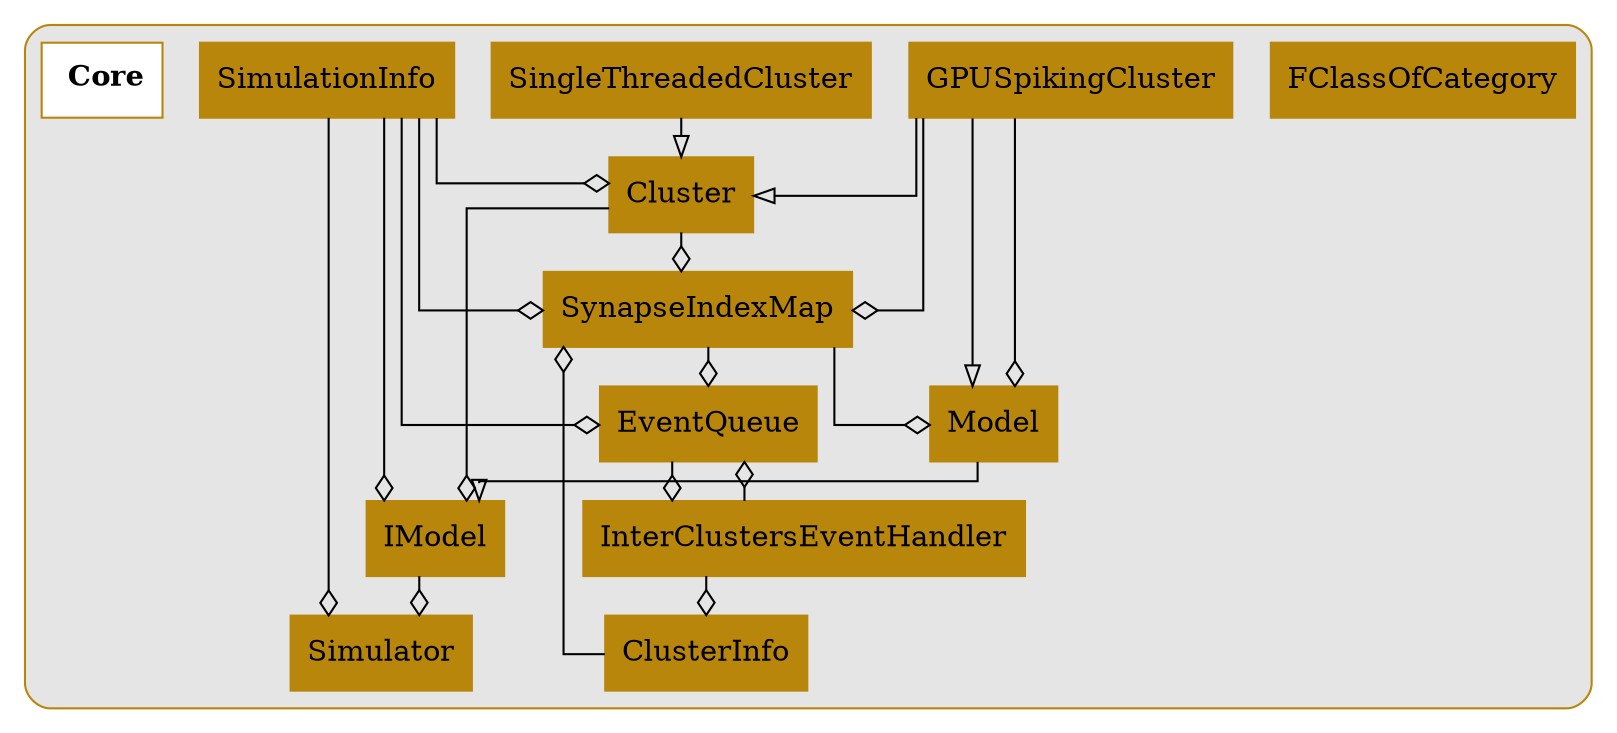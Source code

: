 digraph{
	 graph [splines=ortho]

	subgraph clusterCore {
		style = rounded
		bgcolor = grey90
		color = darkgoldenrod
		node [shape = record, color = darkgoldenrod];

		Cluster[label = Cluster, style = filled];
		ClusterInfo[label = ClusterInfo, style = filled];
		EventQueue[label = EventQueue, style = filled];
		FClassOfCategory[label = FClassOfCategory, style = filled];
		GPUSpikingCluster[label = GPUSpikingCluster, style = filled];
		IModel[label = IModel, style = filled];
		InterClustersEventHandler[label = InterClustersEventHandler, style = filled];
		Model[label = Model, style = filled];
		SimulationInfo[label = SimulationInfo, style = filled];
		Simulator[label = Simulator, style = filled];
		SingleThreadedCluster[label = SingleThreadedCluster, style = filled];
		SynapseIndexMap[label = SynapseIndexMap, style = filled];
		Core[label =< <B> Core</B>>, style = bold, fillcolor = white, style = filled];


		//------LAYOUT FOR SUBGRAPH------


		rankdir = BT; // Rank Direction Bottom to Top
		nodesep = 1.5; // Node Separation
		ranksep = 1.5; // Rank Separation


		//INHERITANCE//


		GPUSpikingCluster -> Cluster [arrowhead=empty];
		GPUSpikingCluster -> Model [arrowhead=empty];

		Model -> IModel [arrowhead=empty];

		SingleThreadedCluster -> Cluster [arrowhead=empty];


		//COMPOSITION//


		SimulationInfo -> Cluster [arrowhead=ediamond];

		InterClustersEventHandler -> ClusterInfo [arrowhead=ediamond];

		InterClustersEventHandler -> EventQueue [arrowhead=ediamond];
		SimulationInfo -> EventQueue [arrowhead=ediamond];
		SynapseIndexMap -> EventQueue [arrowhead=ediamond];

		Cluster -> IModel [arrowhead=ediamond];
		SimulationInfo -> IModel [arrowhead=ediamond];

		EventQueue -> InterClustersEventHandler [arrowhead=ediamond];

		GPUSpikingCluster -> Model [arrowhead=ediamond];
		SynapseIndexMap -> Model [arrowhead=ediamond];

		IModel -> Simulator [arrowhead=ediamond];
		SimulationInfo -> Simulator [arrowhead=ediamond];

		Cluster -> SynapseIndexMap [arrowhead=ediamond];
		ClusterInfo -> SynapseIndexMap [arrowhead=ediamond];
		GPUSpikingCluster -> SynapseIndexMap [arrowhead=ediamond];
		SimulationInfo -> SynapseIndexMap [arrowhead=ediamond];
	}//end subgraph Core
}//end digraph
